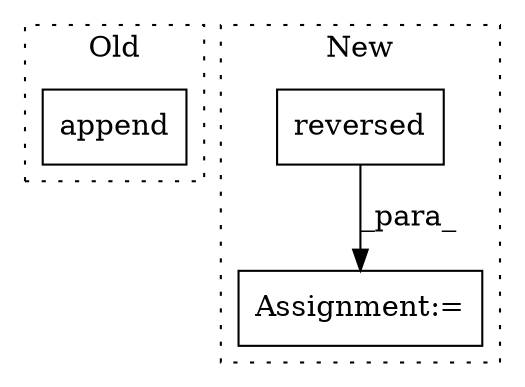 digraph G {
subgraph cluster0 {
1 [label="append" a="32" s="1142,1154" l="7,1" shape="box"];
label = "Old";
style="dotted";
}
subgraph cluster1 {
2 [label="reversed" a="32" s="934,962" l="9,1" shape="box"];
3 [label="Assignment:=" a="7" s="872,963" l="53,2" shape="box"];
label = "New";
style="dotted";
}
2 -> 3 [label="_para_"];
}